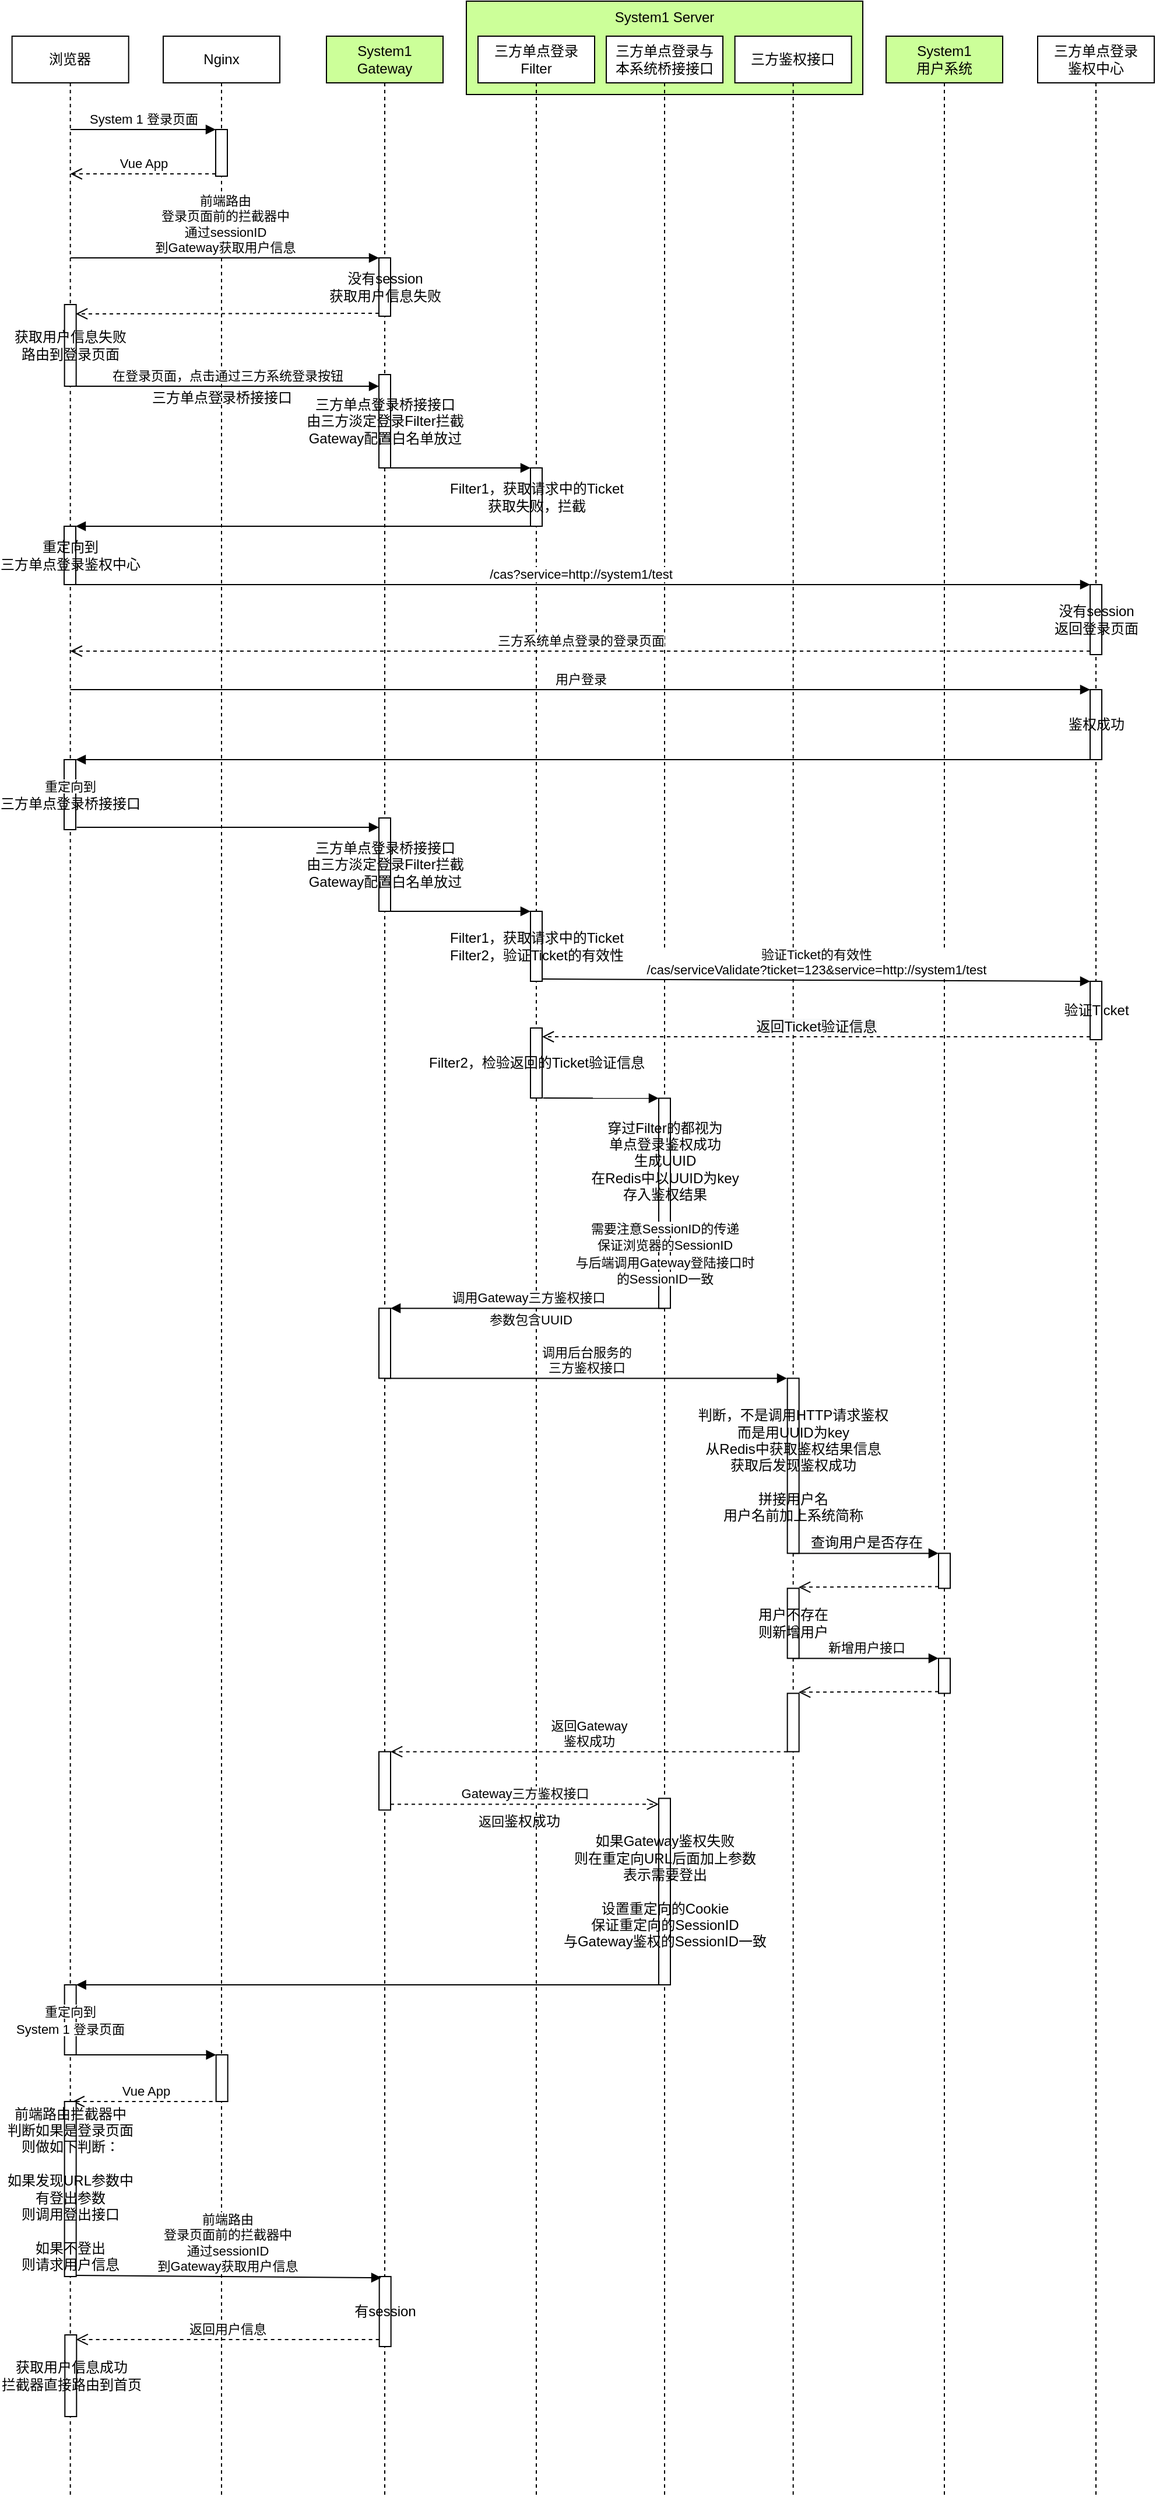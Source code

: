 <mxfile version="14.4.8" type="github">
  <diagram id="dh1iSAnI9LNPIimuFHRk" name="第 1 页">
    <mxGraphModel dx="1422" dy="1903" grid="1" gridSize="10" guides="1" tooltips="1" connect="1" arrows="1" fold="1" page="1" pageScale="1" pageWidth="827" pageHeight="1169" math="0" shadow="0">
      <root>
        <mxCell id="0" />
        <mxCell id="1" parent="0" />
        <mxCell id="u6yMv0zxOhqang4DAun9-123" value="" style="html=1;verticalAlign=bottom;endArrow=open;dashed=1;endSize=8;exitX=0;exitY=0.95;" parent="1" source="u6yMv0zxOhqang4DAun9-121" edge="1">
          <mxGeometry relative="1" as="geometry">
            <mxPoint x="745" y="1389.2" as="targetPoint" />
          </mxGeometry>
        </mxCell>
        <mxCell id="u6yMv0zxOhqang4DAun9-3" value="System1 Server" style="rounded=0;whiteSpace=wrap;html=1;verticalAlign=top;fillColor=#CCFF99;" parent="1" vertex="1">
          <mxGeometry x="460" y="-60" width="340" height="80" as="geometry" />
        </mxCell>
        <mxCell id="Or9v4SIIAj_S2g1zX2Sr-3" value="浏览器" style="shape=umlLifeline;perimeter=lifelinePerimeter;whiteSpace=wrap;html=1;container=0;collapsible=0;recursiveResize=0;outlineConnect=0;" parent="1" vertex="1">
          <mxGeometry x="70.33" y="-30" width="100" height="2110" as="geometry" />
        </mxCell>
        <mxCell id="Or9v4SIIAj_S2g1zX2Sr-7" value="Nginx" style="shape=umlLifeline;perimeter=lifelinePerimeter;whiteSpace=wrap;html=1;container=0;collapsible=0;recursiveResize=0;outlineConnect=0;" parent="1" vertex="1">
          <mxGeometry x="200" y="-30" width="100" height="2110" as="geometry" />
        </mxCell>
        <mxCell id="Or9v4SIIAj_S2g1zX2Sr-8" value="三方单点登录&lt;br&gt;Filter" style="shape=umlLifeline;perimeter=lifelinePerimeter;whiteSpace=wrap;html=1;container=0;collapsible=0;recursiveResize=0;outlineConnect=0;" parent="1" vertex="1">
          <mxGeometry x="470" y="-30" width="100" height="2110" as="geometry" />
        </mxCell>
        <mxCell id="Or9v4SIIAj_S2g1zX2Sr-9" value="三方单点登录与&lt;br&gt;本系统桥接接口" style="shape=umlLifeline;perimeter=lifelinePerimeter;whiteSpace=wrap;html=1;container=0;collapsible=0;recursiveResize=0;outlineConnect=0;" parent="1" vertex="1">
          <mxGeometry x="580" y="-30" width="100" height="2110" as="geometry" />
        </mxCell>
        <mxCell id="Or9v4SIIAj_S2g1zX2Sr-10" value="三方单点登录&lt;br&gt;鉴权中心" style="shape=umlLifeline;perimeter=lifelinePerimeter;whiteSpace=wrap;html=1;container=0;collapsible=0;recursiveResize=0;outlineConnect=0;" parent="1" vertex="1">
          <mxGeometry x="950" y="-30" width="100" height="2110" as="geometry" />
        </mxCell>
        <mxCell id="u6yMv0zxOhqang4DAun9-16" value="在登录页面，点击通过三方系统登录按钮" style="html=1;verticalAlign=bottom;endArrow=block;" parent="1" edge="1">
          <mxGeometry relative="1" as="geometry">
            <mxPoint x="125" y="270" as="sourcePoint" />
            <mxPoint x="385" y="270" as="targetPoint" />
          </mxGeometry>
        </mxCell>
        <mxCell id="u6yMv0zxOhqang4DAun9-19" value="三方单点登录桥接接口" style="text;html=1;align=center;verticalAlign=middle;resizable=0;points=[];autosize=1;" parent="1" vertex="1">
          <mxGeometry x="180" y="270" width="140" height="20" as="geometry" />
        </mxCell>
        <mxCell id="u6yMv0zxOhqang4DAun9-21" value="" style="html=1;verticalAlign=bottom;endArrow=block;entryX=1;entryY=0;" parent="1" source="Or9v4SIIAj_S2g1zX2Sr-8" target="u6yMv0zxOhqang4DAun9-20" edge="1">
          <mxGeometry relative="1" as="geometry">
            <mxPoint x="185" y="380" as="sourcePoint" />
          </mxGeometry>
        </mxCell>
        <mxCell id="u6yMv0zxOhqang4DAun9-24" value="/cas?service=http://system1/test" style="html=1;verticalAlign=bottom;endArrow=block;entryX=0;entryY=0;" parent="1" source="Or9v4SIIAj_S2g1zX2Sr-3" target="u6yMv0zxOhqang4DAun9-23" edge="1">
          <mxGeometry relative="1" as="geometry">
            <mxPoint x="565" y="440" as="sourcePoint" />
          </mxGeometry>
        </mxCell>
        <mxCell id="u6yMv0zxOhqang4DAun9-25" value="三方系统单点登录的登录页面" style="html=1;verticalAlign=bottom;endArrow=open;dashed=1;endSize=8;exitX=0;exitY=0.95;" parent="1" source="u6yMv0zxOhqang4DAun9-23" target="Or9v4SIIAj_S2g1zX2Sr-3" edge="1">
          <mxGeometry relative="1" as="geometry">
            <mxPoint x="565" y="516" as="targetPoint" />
          </mxGeometry>
        </mxCell>
        <mxCell id="u6yMv0zxOhqang4DAun9-28" value="用户登录" style="html=1;verticalAlign=bottom;endArrow=block;entryX=0;entryY=0;" parent="1" source="Or9v4SIIAj_S2g1zX2Sr-3" target="u6yMv0zxOhqang4DAun9-27" edge="1">
          <mxGeometry relative="1" as="geometry">
            <mxPoint x="565" y="550" as="sourcePoint" />
          </mxGeometry>
        </mxCell>
        <mxCell id="u6yMv0zxOhqang4DAun9-49" value="" style="html=1;verticalAlign=bottom;endArrow=block;entryX=1;entryY=0;" parent="1" source="Or9v4SIIAj_S2g1zX2Sr-10" target="u6yMv0zxOhqang4DAun9-48" edge="1">
          <mxGeometry relative="1" as="geometry">
            <mxPoint x="185" y="630" as="sourcePoint" />
          </mxGeometry>
        </mxCell>
        <mxCell id="u6yMv0zxOhqang4DAun9-53" value="System1&lt;br&gt;Gateway" style="shape=umlLifeline;perimeter=lifelinePerimeter;whiteSpace=wrap;html=1;container=0;collapsible=0;recursiveResize=0;outlineConnect=0;fillColor=#CCFF99;" parent="1" vertex="1">
          <mxGeometry x="340" y="-30" width="100" height="2110" as="geometry" />
        </mxCell>
        <mxCell id="u6yMv0zxOhqang4DAun9-59" value="三方鉴权接口" style="shape=umlLifeline;perimeter=lifelinePerimeter;whiteSpace=wrap;html=1;container=0;collapsible=0;recursiveResize=0;outlineConnect=0;" parent="1" vertex="1">
          <mxGeometry x="690.33" y="-30" width="100" height="2110" as="geometry" />
        </mxCell>
        <mxCell id="u6yMv0zxOhqang4DAun9-81" value="" style="html=1;verticalAlign=bottom;endArrow=block;exitX=1.083;exitY=0.967;exitDx=0;exitDy=0;exitPerimeter=0;" parent="1" source="u6yMv0zxOhqang4DAun9-48" edge="1">
          <mxGeometry relative="1" as="geometry">
            <mxPoint x="305" y="690" as="sourcePoint" />
            <mxPoint x="385" y="648" as="targetPoint" />
          </mxGeometry>
        </mxCell>
        <mxCell id="u6yMv0zxOhqang4DAun9-84" value="" style="html=1;verticalAlign=bottom;endArrow=block;entryX=0;entryY=0;exitX=1.083;exitY=0.996;exitDx=0;exitDy=0;exitPerimeter=0;" parent="1" target="u6yMv0zxOhqang4DAun9-83" edge="1">
          <mxGeometry relative="1" as="geometry">
            <mxPoint x="525.83" y="880.0" as="sourcePoint" />
          </mxGeometry>
        </mxCell>
        <mxCell id="u6yMv0zxOhqang4DAun9-87" value="调用Gateway三方鉴权接口" style="html=1;verticalAlign=bottom;endArrow=block;" parent="1" edge="1">
          <mxGeometry relative="1" as="geometry">
            <mxPoint x="630" y="1060.2" as="sourcePoint" />
            <mxPoint x="395" y="1060.2" as="targetPoint" />
          </mxGeometry>
        </mxCell>
        <mxCell id="u6yMv0zxOhqang4DAun9-92" value="参数包含UUID" style="edgeLabel;html=1;align=center;verticalAlign=middle;resizable=0;points=[];" parent="u6yMv0zxOhqang4DAun9-87" vertex="1" connectable="0">
          <mxGeometry x="0.156" y="-2" relative="1" as="geometry">
            <mxPoint x="21" y="12" as="offset" />
          </mxGeometry>
        </mxCell>
        <mxCell id="u6yMv0zxOhqang4DAun9-90" value="调用后台服务的&lt;br&gt;三方鉴权接口" style="html=1;verticalAlign=bottom;endArrow=block;" parent="1" edge="1">
          <mxGeometry relative="1" as="geometry">
            <mxPoint x="389.5" y="1120.2" as="sourcePoint" />
            <mxPoint x="735" y="1120.2" as="targetPoint" />
          </mxGeometry>
        </mxCell>
        <mxCell id="u6yMv0zxOhqang4DAun9-105" value="System1&lt;br&gt;用户系统" style="shape=umlLifeline;perimeter=lifelinePerimeter;whiteSpace=wrap;html=1;container=0;collapsible=0;recursiveResize=0;outlineConnect=0;fillColor=#CCFF99;" parent="1" vertex="1">
          <mxGeometry x="820" y="-30" width="100" height="2110" as="geometry" />
        </mxCell>
        <mxCell id="u6yMv0zxOhqang4DAun9-114" value="&lt;span style=&quot;font-size: 12px ; background-color: rgb(248 , 249 , 250)&quot;&gt;查询用户是否存在&lt;/span&gt;" style="html=1;verticalAlign=bottom;endArrow=block;entryX=0;entryY=0;" parent="1" target="u6yMv0zxOhqang4DAun9-113" edge="1">
          <mxGeometry relative="1" as="geometry">
            <mxPoint x="740" y="1270.2" as="sourcePoint" />
          </mxGeometry>
        </mxCell>
        <mxCell id="u6yMv0zxOhqang4DAun9-122" value="新增用户接口" style="html=1;verticalAlign=bottom;endArrow=block;entryX=0;entryY=0;" parent="1" target="u6yMv0zxOhqang4DAun9-121" edge="1">
          <mxGeometry relative="1" as="geometry">
            <mxPoint x="740" y="1360.2" as="sourcePoint" />
          </mxGeometry>
        </mxCell>
        <mxCell id="u6yMv0zxOhqang4DAun9-115" value="" style="html=1;verticalAlign=bottom;endArrow=open;dashed=1;endSize=8;exitX=0;exitY=0.95;" parent="1" source="u6yMv0zxOhqang4DAun9-113" edge="1">
          <mxGeometry relative="1" as="geometry">
            <mxPoint x="745" y="1299.2" as="targetPoint" />
          </mxGeometry>
        </mxCell>
        <mxCell id="u6yMv0zxOhqang4DAun9-139" value="Gateway三方鉴权接口" style="html=1;verticalAlign=bottom;endArrow=open;dashed=1;endSize=8;exitX=1;exitY=0.9;exitDx=0;exitDy=0;exitPerimeter=0;" parent="1" source="u6yMv0zxOhqang4DAun9-137" target="u6yMv0zxOhqang4DAun9-140" edge="1">
          <mxGeometry relative="1" as="geometry">
            <mxPoint x="610" y="1478.2" as="targetPoint" />
            <mxPoint x="410" y="1478.2" as="sourcePoint" />
          </mxGeometry>
        </mxCell>
        <mxCell id="u6yMv0zxOhqang4DAun9-143" value="&lt;span style=&quot;font-size: 11px ; background-color: rgb(255 , 255 , 255)&quot;&gt;返回&lt;/span&gt;鉴权成功" style="text;html=1;align=center;verticalAlign=middle;resizable=0;points=[];autosize=1;" parent="1" vertex="1">
          <mxGeometry x="460" y="1490.2" width="90" height="20" as="geometry" />
        </mxCell>
        <mxCell id="u6yMv0zxOhqang4DAun9-145" value="" style="html=1;verticalAlign=bottom;endArrow=block;entryX=1;entryY=0;" parent="1" target="u6yMv0zxOhqang4DAun9-144" edge="1">
          <mxGeometry relative="1" as="geometry">
            <mxPoint x="625.33" y="1640.0" as="sourcePoint" />
          </mxGeometry>
        </mxCell>
        <mxCell id="u6yMv0zxOhqang4DAun9-20" value="重定向到&lt;br&gt;三方单点登录鉴权中心" style="html=1;points=[];perimeter=orthogonalPerimeter;" parent="1" vertex="1">
          <mxGeometry x="115" y="390" width="10" height="50" as="geometry" />
        </mxCell>
        <mxCell id="u6yMv0zxOhqang4DAun9-48" value="&lt;span style=&quot;font-size: 11px ; background-color: rgb(255 , 255 , 255)&quot;&gt;重定向到&lt;br&gt;&lt;/span&gt;三方单点登录桥接接口&lt;span style=&quot;font-size: 11px ; background-color: rgb(255 , 255 , 255)&quot;&gt;&lt;br&gt;&lt;/span&gt;" style="html=1;points=[];perimeter=orthogonalPerimeter;" parent="1" vertex="1">
          <mxGeometry x="115" y="590" width="10" height="60" as="geometry" />
        </mxCell>
        <mxCell id="u6yMv0zxOhqang4DAun9-144" value="&lt;span style=&quot;font-size: 11px ; background-color: rgb(255 , 255 , 255)&quot;&gt;重定向到&lt;br&gt;System 1 登录页面&lt;/span&gt;" style="html=1;points=[];perimeter=orthogonalPerimeter;fillColor=#FFFFFF;" parent="1" vertex="1">
          <mxGeometry x="115.33" y="1640" width="10" height="60" as="geometry" />
        </mxCell>
        <mxCell id="u6yMv0zxOhqang4DAun9-80" value="Filter1，获取请求中的Ticket&lt;br&gt;Filter2，验证Ticket的有效性" style="html=1;points=[];perimeter=orthogonalPerimeter;fillColor=#FFFFFF;" parent="1" vertex="1">
          <mxGeometry x="515" y="720" width="10" height="60" as="geometry" />
        </mxCell>
        <mxCell id="u6yMv0zxOhqang4DAun9-83" value="穿过Filter的都视为&lt;br&gt;单点登录鉴权成功&lt;br&gt;生成UUID&lt;br&gt;在Redis中以UUID为key&lt;br&gt;存入鉴权结果&lt;br&gt;&lt;br&gt;&lt;span style=&quot;font-size: 11px ; background-color: rgb(255 , 255 , 255)&quot;&gt;需要注意SessionID的传递&lt;/span&gt;&lt;br style=&quot;font-size: 11px&quot;&gt;&lt;span style=&quot;font-size: 11px ; background-color: rgb(255 , 255 , 255)&quot;&gt;保证浏览器的SessionID&lt;/span&gt;&lt;br style=&quot;font-size: 11px&quot;&gt;&lt;span style=&quot;font-size: 11px ; background-color: rgb(255 , 255 , 255)&quot;&gt;与后端调用Gateway登陆接口时&lt;/span&gt;&lt;br style=&quot;font-size: 11px&quot;&gt;&lt;span style=&quot;font-size: 11px ; background-color: rgb(255 , 255 , 255)&quot;&gt;的SessionID一致&lt;/span&gt;" style="html=1;points=[];perimeter=orthogonalPerimeter;fillColor=#FFFFFF;" parent="1" vertex="1">
          <mxGeometry x="625" y="880.2" width="10" height="180" as="geometry" />
        </mxCell>
        <mxCell id="u6yMv0zxOhqang4DAun9-140" value="如果Gateway鉴权失败&lt;br&gt;则在重定向URL后面加上参数&lt;br&gt;表示需要登出&lt;br&gt;&lt;br&gt;设置重定向的Cookie&lt;br&gt;保证重定向的SessionID&lt;br&gt;与Gateway鉴权的SessionID一致" style="html=1;points=[];perimeter=orthogonalPerimeter;fillColor=#FFFFFF;" parent="1" vertex="1">
          <mxGeometry x="625" y="1480.2" width="10" height="159.8" as="geometry" />
        </mxCell>
        <mxCell id="u6yMv0zxOhqang4DAun9-89" value="判断，不是调用HTTP请求鉴权&lt;br&gt;而是用UUID为key&lt;br&gt;从Redis中获取鉴权结果信息&lt;br&gt;获取后发现鉴权成功&lt;br&gt;&lt;br&gt;拼接用户名&lt;br&gt;用户名前加上系统简称" style="html=1;points=[];perimeter=orthogonalPerimeter;fillColor=#FFFFFF;" parent="1" vertex="1">
          <mxGeometry x="735.33" y="1120.2" width="10" height="150" as="geometry" />
        </mxCell>
        <mxCell id="u6yMv0zxOhqang4DAun9-116" value="用户不存在&lt;br&gt;则新增用户" style="html=1;points=[];perimeter=orthogonalPerimeter;fillColor=#FFFFFF;" parent="1" vertex="1">
          <mxGeometry x="735.33" y="1300.2" width="10" height="60" as="geometry" />
        </mxCell>
        <mxCell id="u6yMv0zxOhqang4DAun9-134" value="" style="html=1;points=[];perimeter=orthogonalPerimeter;fillColor=#FFFFFF;" parent="1" vertex="1">
          <mxGeometry x="735.33" y="1390.2" width="10" height="50" as="geometry" />
        </mxCell>
        <mxCell id="u6yMv0zxOhqang4DAun9-136" value="返回Gateway&lt;br&gt;鉴权成功" style="html=1;verticalAlign=bottom;endArrow=open;dashed=1;endSize=8;" parent="1" source="u6yMv0zxOhqang4DAun9-134" target="u6yMv0zxOhqang4DAun9-137" edge="1">
          <mxGeometry x="700" y="280.2" as="geometry">
            <mxPoint x="420" y="1447.2" as="targetPoint" />
            <mxPoint x="690" y="1447.2" as="sourcePoint" />
          </mxGeometry>
        </mxCell>
        <mxCell id="u6yMv0zxOhqang4DAun9-86" value="" style="html=1;points=[];perimeter=orthogonalPerimeter;fillColor=#FFFFFF;" parent="1" vertex="1">
          <mxGeometry x="385.0" y="1060.2" width="10" height="60" as="geometry" />
        </mxCell>
        <mxCell id="u6yMv0zxOhqang4DAun9-137" value="" style="html=1;points=[];perimeter=orthogonalPerimeter;fillColor=#FFFFFF;" parent="1" vertex="1">
          <mxGeometry x="385" y="1440.2" width="10" height="50" as="geometry" />
        </mxCell>
        <mxCell id="u6yMv0zxOhqang4DAun9-113" value="" style="html=1;points=[];perimeter=orthogonalPerimeter;fillColor=#FFFFFF;" parent="1" vertex="1">
          <mxGeometry x="865" y="1270.2" width="10" height="30" as="geometry" />
        </mxCell>
        <mxCell id="u6yMv0zxOhqang4DAun9-121" value="" style="html=1;points=[];perimeter=orthogonalPerimeter;fillColor=#FFFFFF;" parent="1" vertex="1">
          <mxGeometry x="865" y="1360.2" width="10" height="30" as="geometry" />
        </mxCell>
        <mxCell id="u6yMv0zxOhqang4DAun9-23" value="没有session&lt;br&gt;返回登录页面" style="html=1;points=[];perimeter=orthogonalPerimeter;" parent="1" vertex="1">
          <mxGeometry x="995" y="440" width="10" height="60" as="geometry" />
        </mxCell>
        <mxCell id="u6yMv0zxOhqang4DAun9-27" value="鉴权成功" style="html=1;points=[];perimeter=orthogonalPerimeter;" parent="1" vertex="1">
          <mxGeometry x="995" y="530" width="10" height="60" as="geometry" />
        </mxCell>
        <mxCell id="8rMJmTV3KKsouPYQTct0-5" value="" style="html=1;points=[];perimeter=orthogonalPerimeter;" parent="1" vertex="1">
          <mxGeometry x="245" y="50" width="10" height="40" as="geometry" />
        </mxCell>
        <mxCell id="8rMJmTV3KKsouPYQTct0-6" value="System 1 登录页面" style="html=1;verticalAlign=bottom;endArrow=block;entryX=0;entryY=0;" parent="1" source="Or9v4SIIAj_S2g1zX2Sr-3" target="8rMJmTV3KKsouPYQTct0-5" edge="1">
          <mxGeometry relative="1" as="geometry">
            <mxPoint x="175" y="50" as="sourcePoint" />
          </mxGeometry>
        </mxCell>
        <mxCell id="8rMJmTV3KKsouPYQTct0-7" value="Vue App" style="html=1;verticalAlign=bottom;endArrow=open;dashed=1;endSize=8;exitX=0;exitY=0.95;" parent="1" source="8rMJmTV3KKsouPYQTct0-5" target="Or9v4SIIAj_S2g1zX2Sr-3" edge="1">
          <mxGeometry relative="1" as="geometry">
            <mxPoint x="175" y="126" as="targetPoint" />
          </mxGeometry>
        </mxCell>
        <mxCell id="8rMJmTV3KKsouPYQTct0-8" value="没有session&lt;br&gt;获取用户信息失败" style="html=1;points=[];perimeter=orthogonalPerimeter;" parent="1" vertex="1">
          <mxGeometry x="385" y="160" width="10" height="50" as="geometry" />
        </mxCell>
        <mxCell id="8rMJmTV3KKsouPYQTct0-9" value="前端路由&lt;br&gt;登录页面前的拦截器中&lt;br&gt;通过sessionID&lt;br&gt;到Gateway获取用户信息" style="html=1;verticalAlign=bottom;endArrow=block;entryX=0;entryY=0;" parent="1" source="Or9v4SIIAj_S2g1zX2Sr-3" target="8rMJmTV3KKsouPYQTct0-8" edge="1">
          <mxGeometry relative="1" as="geometry">
            <mxPoint x="665" y="90" as="sourcePoint" />
          </mxGeometry>
        </mxCell>
        <mxCell id="8rMJmTV3KKsouPYQTct0-10" value="" style="html=1;verticalAlign=bottom;endArrow=open;dashed=1;endSize=8;exitX=0;exitY=0.95;" parent="1" source="8rMJmTV3KKsouPYQTct0-8" edge="1">
          <mxGeometry relative="1" as="geometry">
            <mxPoint x="125" y="208" as="targetPoint" />
          </mxGeometry>
        </mxCell>
        <mxCell id="8rMJmTV3KKsouPYQTct0-11" value="获取用户信息失败&lt;br&gt;路由到登录页面" style="html=1;points=[];perimeter=orthogonalPerimeter;" parent="1" vertex="1">
          <mxGeometry x="115.33" y="200" width="10" height="70" as="geometry" />
        </mxCell>
        <mxCell id="8rMJmTV3KKsouPYQTct0-22" value="" style="html=1;points=[];perimeter=orthogonalPerimeter;" parent="1" vertex="1">
          <mxGeometry x="245.33" y="1700" width="10" height="40" as="geometry" />
        </mxCell>
        <mxCell id="8rMJmTV3KKsouPYQTct0-23" value="" style="html=1;verticalAlign=bottom;endArrow=block;entryX=0;entryY=0;" parent="1" target="8rMJmTV3KKsouPYQTct0-22" edge="1">
          <mxGeometry relative="1" as="geometry">
            <mxPoint x="119.83" y="1700" as="sourcePoint" />
          </mxGeometry>
        </mxCell>
        <mxCell id="8rMJmTV3KKsouPYQTct0-24" value="Vue App" style="html=1;verticalAlign=bottom;endArrow=open;dashed=1;endSize=8;entryX=0.7;entryY=0;entryDx=0;entryDy=0;entryPerimeter=0;exitX=0.3;exitY=1;exitDx=0;exitDy=0;exitPerimeter=0;" parent="1" source="8rMJmTV3KKsouPYQTct0-22" target="tfi55ZKblpoJ1w2pQm7T-1" edge="1">
          <mxGeometry relative="1" as="geometry">
            <mxPoint x="119.83" y="1738" as="targetPoint" />
            <mxPoint x="220.33" y="1740" as="sourcePoint" />
          </mxGeometry>
        </mxCell>
        <mxCell id="8rMJmTV3KKsouPYQTct0-25" value="有session" style="html=1;points=[];perimeter=orthogonalPerimeter;" parent="1" vertex="1">
          <mxGeometry x="385.33" y="1890" width="10" height="60" as="geometry" />
        </mxCell>
        <mxCell id="8rMJmTV3KKsouPYQTct0-26" value="前端路由&lt;br&gt;登录页面前的拦截器中&lt;br&gt;通过sessionID&lt;br&gt;到Gateway获取用户信息" style="html=1;verticalAlign=bottom;endArrow=block;exitX=0.7;exitY=0.993;exitDx=0;exitDy=0;exitPerimeter=0;entryX=0.167;entryY=0.017;entryDx=0;entryDy=0;entryPerimeter=0;" parent="1" source="tfi55ZKblpoJ1w2pQm7T-1" target="8rMJmTV3KKsouPYQTct0-25" edge="1">
          <mxGeometry relative="1" as="geometry">
            <mxPoint x="170.33" y="1890" as="sourcePoint" />
            <mxPoint x="670.33" y="1890" as="targetPoint" />
          </mxGeometry>
        </mxCell>
        <mxCell id="8rMJmTV3KKsouPYQTct0-27" value="返回用户信息" style="html=1;verticalAlign=bottom;endArrow=open;dashed=1;endSize=8;entryX=0.967;entryY=0.057;entryDx=0;entryDy=0;entryPerimeter=0;" parent="1" source="8rMJmTV3KKsouPYQTct0-25" target="8rMJmTV3KKsouPYQTct0-28" edge="1">
          <mxGeometry relative="1" as="geometry">
            <mxPoint x="160.33" y="1943.0" as="targetPoint" />
            <mxPoint x="720.33" y="1944.0" as="sourcePoint" />
          </mxGeometry>
        </mxCell>
        <mxCell id="8rMJmTV3KKsouPYQTct0-28" value="获取用户信息成功&lt;br&gt;拦截器直接路由到首页" style="html=1;points=[];perimeter=orthogonalPerimeter;" parent="1" vertex="1">
          <mxGeometry x="115.66" y="1940.0" width="10" height="70" as="geometry" />
        </mxCell>
        <mxCell id="tfi55ZKblpoJ1w2pQm7T-1" value="前端路由拦截器中&lt;br&gt;判断如果是登录页面&lt;br&gt;则做如下判断：&lt;br&gt;&lt;br&gt;如果发现URL参数中&lt;br&gt;有登出参数&lt;br&gt;则调用登出接口&lt;br&gt;&lt;br&gt;如果不登出&lt;br&gt;则请求用户信息" style="html=1;points=[];perimeter=orthogonalPerimeter;" parent="1" vertex="1">
          <mxGeometry x="115.33" y="1740" width="10" height="150" as="geometry" />
        </mxCell>
        <mxCell id="3CqKeIGA3ldGCkDwYFLd-2" value="三方单点登录桥接接口&lt;br&gt;由三方淡定登录Filter拦截&lt;br&gt;Gateway配置白名单放过" style="html=1;points=[];perimeter=orthogonalPerimeter;" parent="1" vertex="1">
          <mxGeometry x="385" y="260" width="10" height="80" as="geometry" />
        </mxCell>
        <mxCell id="3CqKeIGA3ldGCkDwYFLd-6" value="" style="html=1;verticalAlign=bottom;endArrow=block;entryX=0;entryY=0;" parent="1" source="u6yMv0zxOhqang4DAun9-15" edge="1">
          <mxGeometry relative="1" as="geometry">
            <mxPoint x="455" y="340" as="sourcePoint" />
            <mxPoint x="525" y="340" as="targetPoint" />
          </mxGeometry>
        </mxCell>
        <mxCell id="3CqKeIGA3ldGCkDwYFLd-9" value="三方单点登录桥接接口&lt;br&gt;由三方淡定登录Filter拦截&lt;br&gt;Gateway配置白名单放过" style="html=1;points=[];perimeter=orthogonalPerimeter;" parent="1" vertex="1">
          <mxGeometry x="385" y="640" width="10" height="80" as="geometry" />
        </mxCell>
        <mxCell id="3CqKeIGA3ldGCkDwYFLd-11" value="" style="html=1;verticalAlign=bottom;endArrow=block;entryX=0;entryY=0;" parent="1" source="u6yMv0zxOhqang4DAun9-53" edge="1">
          <mxGeometry relative="1" as="geometry">
            <mxPoint x="455" y="720" as="sourcePoint" />
            <mxPoint x="515" y="720" as="targetPoint" />
          </mxGeometry>
        </mxCell>
        <mxCell id="u6yMv0zxOhqang4DAun9-15" value="Filter1，获取请求中的Ticket&lt;br&gt;获取失败，拦截" style="html=1;points=[];perimeter=orthogonalPerimeter;" parent="1" vertex="1">
          <mxGeometry x="515" y="340" width="10" height="50" as="geometry" />
        </mxCell>
        <mxCell id="3CqKeIGA3ldGCkDwYFLd-13" value="" style="html=1;verticalAlign=bottom;endArrow=block;entryX=0;entryY=0;" parent="1" source="u6yMv0zxOhqang4DAun9-53" target="u6yMv0zxOhqang4DAun9-15" edge="1">
          <mxGeometry relative="1" as="geometry">
            <mxPoint x="389.5" y="340" as="sourcePoint" />
            <mxPoint x="525" y="340" as="targetPoint" />
          </mxGeometry>
        </mxCell>
        <mxCell id="yCwKrxc6vqiMpQ9KjseP-1" value="验证Ticket" style="html=1;points=[];perimeter=orthogonalPerimeter;" parent="1" vertex="1">
          <mxGeometry x="995" y="780" width="10" height="50" as="geometry" />
        </mxCell>
        <mxCell id="yCwKrxc6vqiMpQ9KjseP-2" value="验证Ticket的有效性&lt;br&gt;&lt;span style=&quot;font-size: 11px&quot;&gt;/cas/serviceValidate?&lt;/span&gt;&lt;span style=&quot;font-size: 11px&quot;&gt;ticket=123&amp;amp;service=http://system1/test&lt;/span&gt;" style="html=1;verticalAlign=bottom;endArrow=block;entryX=0;entryY=0;exitX=1;exitY=0.967;exitDx=0;exitDy=0;exitPerimeter=0;" parent="1" source="u6yMv0zxOhqang4DAun9-80" target="yCwKrxc6vqiMpQ9KjseP-1" edge="1">
          <mxGeometry relative="1" as="geometry">
            <mxPoint x="925" y="780" as="sourcePoint" />
          </mxGeometry>
        </mxCell>
        <mxCell id="yCwKrxc6vqiMpQ9KjseP-3" value="&lt;span style=&quot;font-size: 12px ; background-color: rgb(248 , 249 , 250)&quot;&gt;返回Ticket验证信息&lt;/span&gt;" style="html=1;verticalAlign=bottom;endArrow=open;dashed=1;endSize=8;exitX=0;exitY=0.95;" parent="1" source="yCwKrxc6vqiMpQ9KjseP-1" target="yCwKrxc6vqiMpQ9KjseP-6" edge="1">
          <mxGeometry relative="1" as="geometry">
            <mxPoint x="925" y="856" as="targetPoint" />
          </mxGeometry>
        </mxCell>
        <mxCell id="yCwKrxc6vqiMpQ9KjseP-6" value="Filter2，检验返回的Ticket验证信息" style="html=1;points=[];perimeter=orthogonalPerimeter;" parent="1" vertex="1">
          <mxGeometry x="515" y="820" width="10" height="60" as="geometry" />
        </mxCell>
      </root>
    </mxGraphModel>
  </diagram>
</mxfile>
